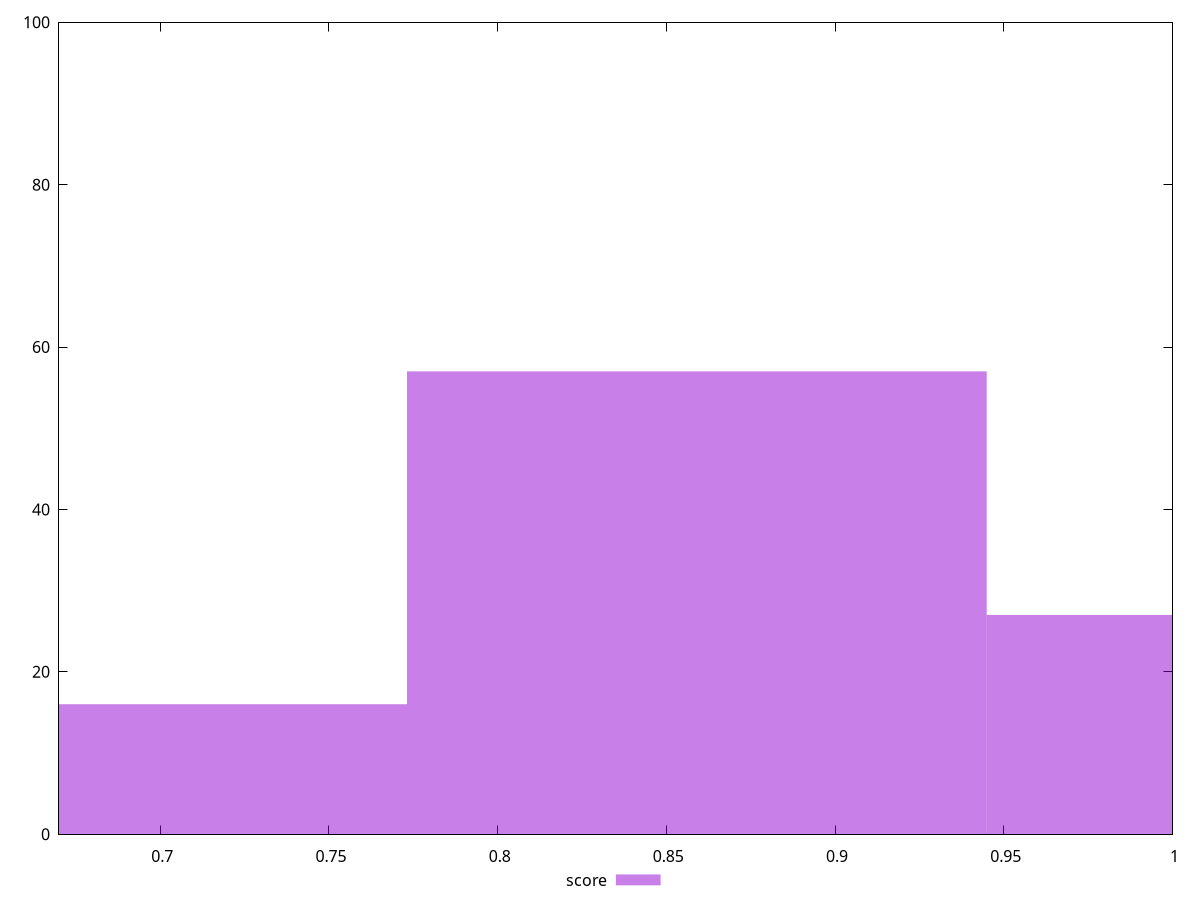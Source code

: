 reset

$score <<EOF
1.0308386871716324 27
0.687225791447755 16
0.8590322393096937 57
EOF

set key outside below
set boxwidth 0.17180644786193874
set xrange [0.67:1]
set yrange [0:100]
set trange [0:100]
set style fill transparent solid 0.5 noborder
set terminal svg size 640, 490 enhanced background rgb 'white'
set output "reprap/unminified-css/samples/pages/score/histogram.svg"

plot $score title "score" with boxes

reset
